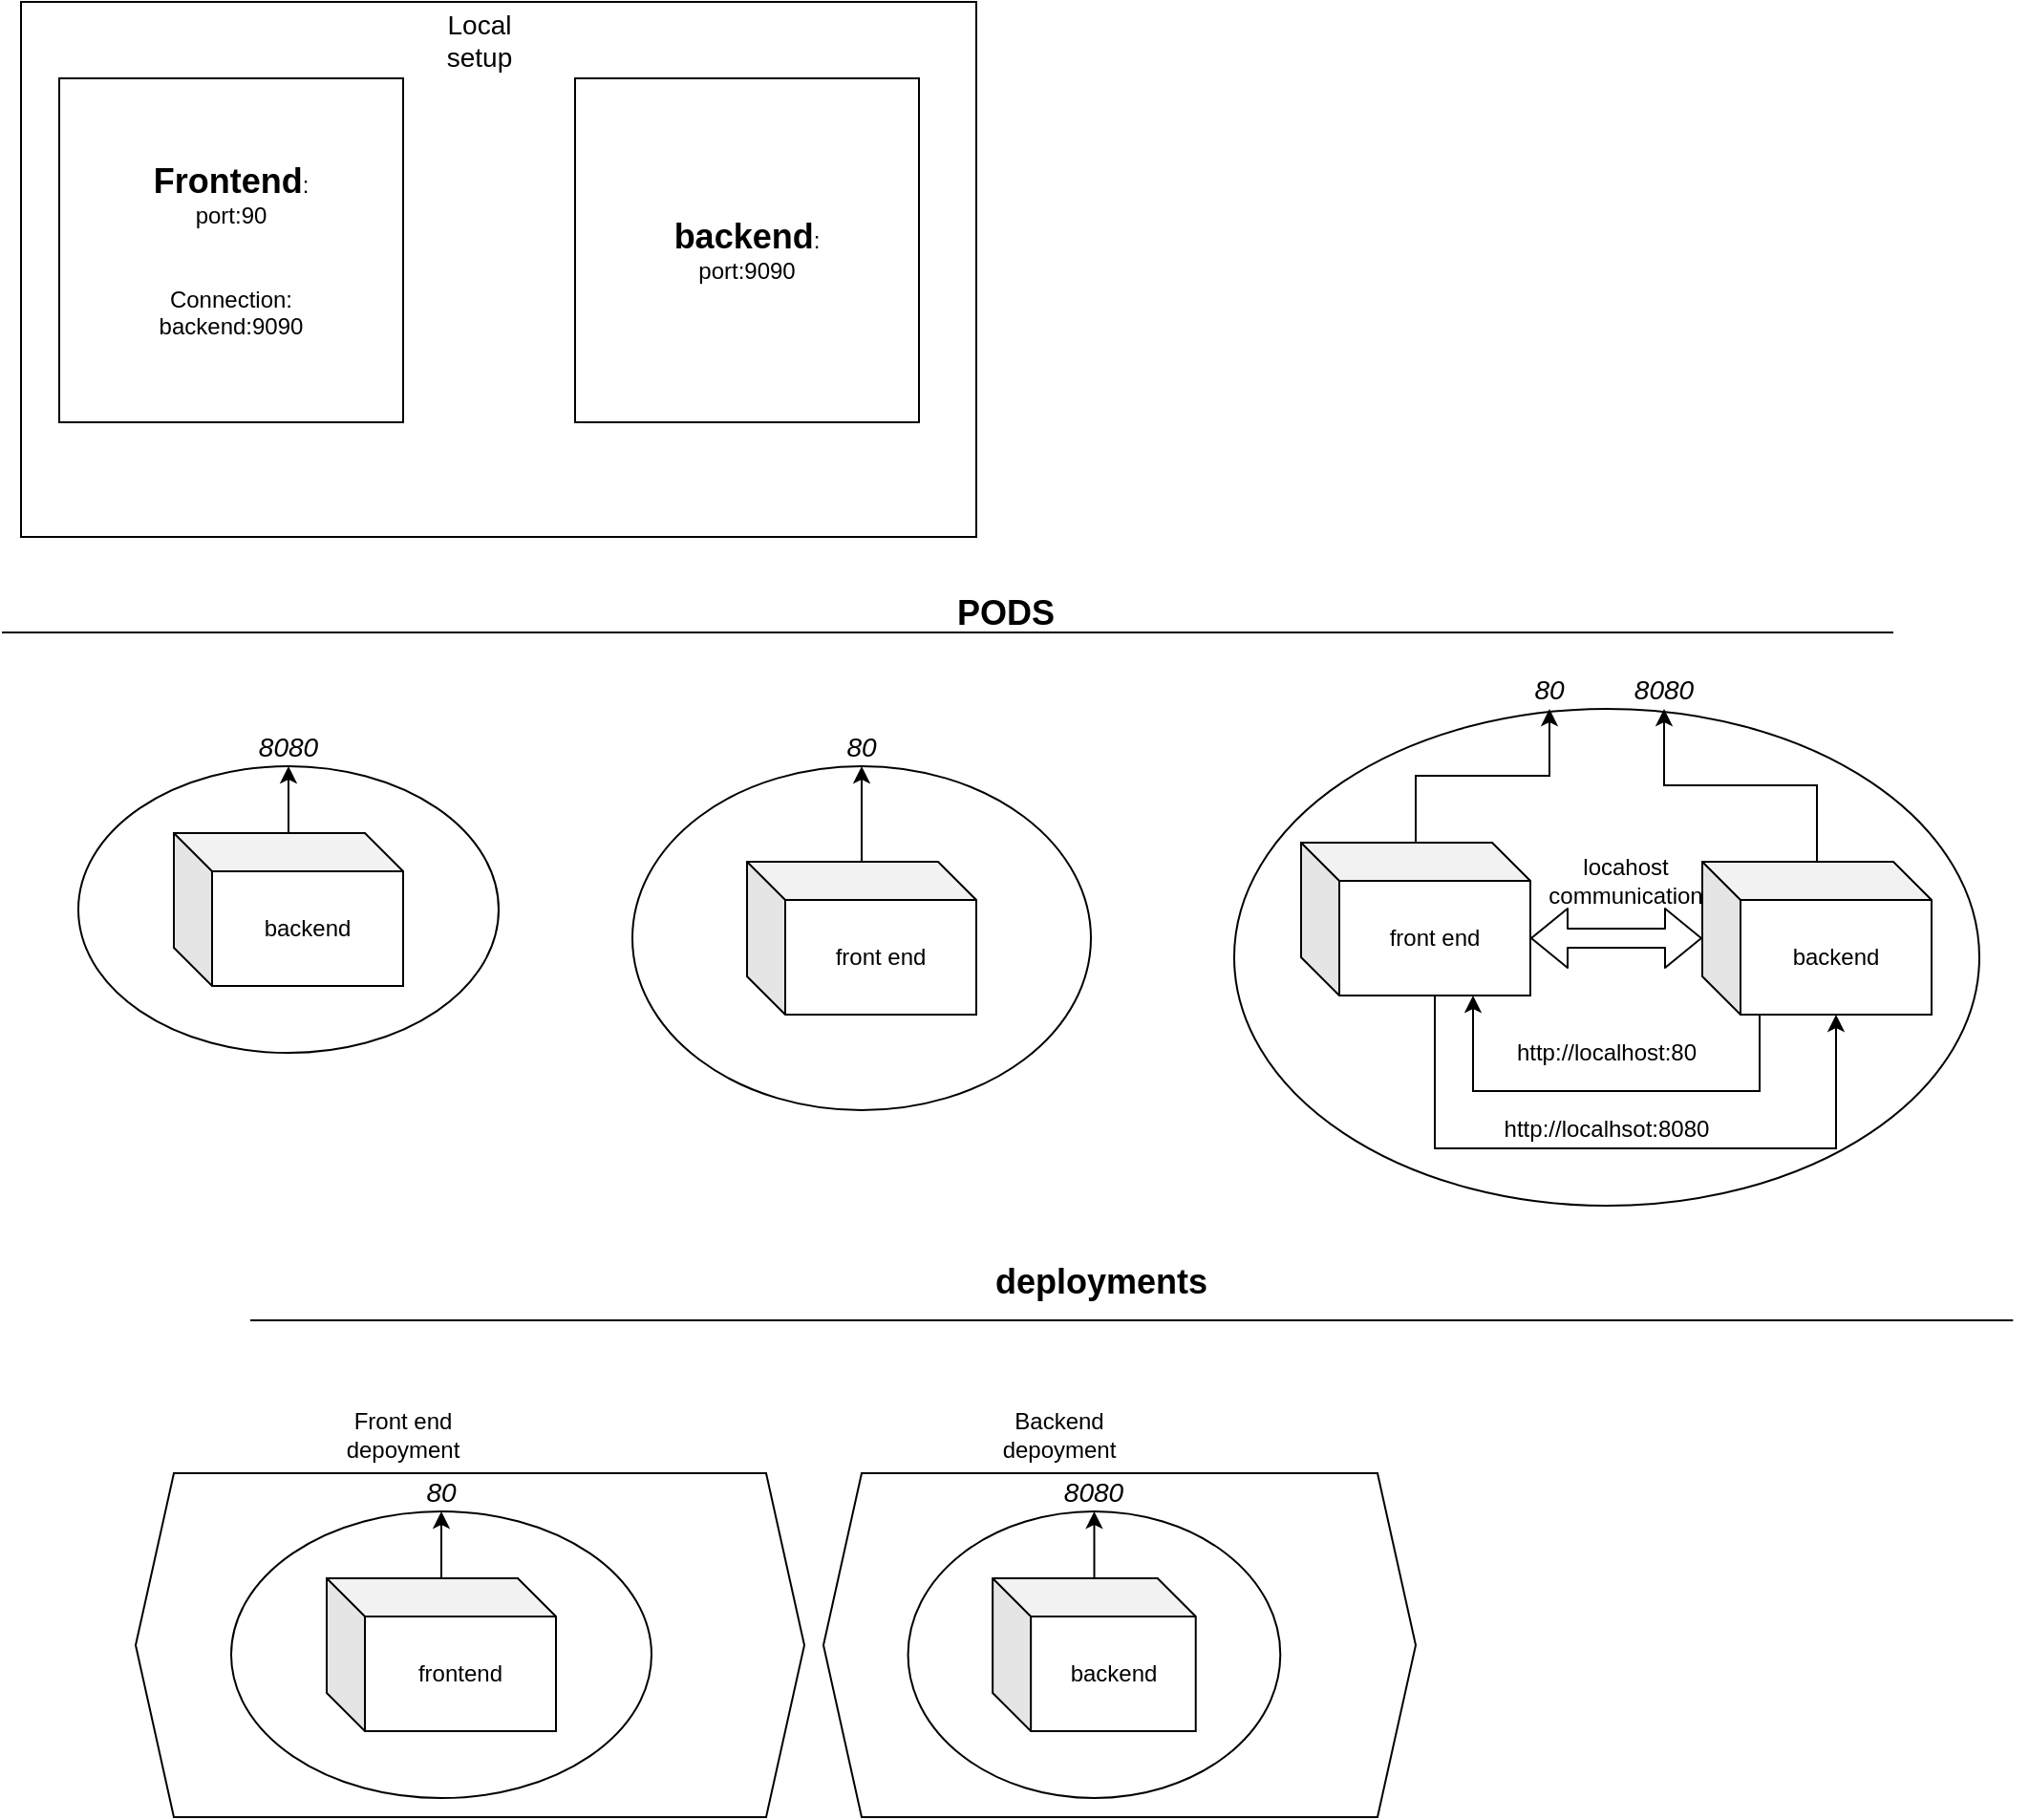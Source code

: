 <mxfile version="13.7.1" type="github"><diagram id="knvnjp4fb-mAIMDnqw92" name="Page-1"><mxGraphModel dx="865" dy="457" grid="1" gridSize="10" guides="1" tooltips="1" connect="1" arrows="1" fold="1" page="1" pageScale="1" pageWidth="850" pageHeight="1100" math="0" shadow="0"><root><mxCell id="0"/><mxCell id="1" parent="0"/><mxCell id="gAOSfzGG5rXRLe3OkL-e-5" value="App in local machine" style="text;html=1;align=center;verticalAlign=middle;resizable=0;points=[];autosize=1;" vertex="1" parent="1"><mxGeometry x="230" y="40" width="130" height="20" as="geometry"/></mxCell><mxCell id="gAOSfzGG5rXRLe3OkL-e-6" value="&lt;b&gt;&lt;font style=&quot;font-size: 18px&quot;&gt;PODS&lt;/font&gt;&lt;/b&gt;" style="text;html=1;align=center;verticalAlign=middle;resizable=0;points=[];autosize=1;" vertex="1" parent="1"><mxGeometry x="560" y="340" width="70" height="20" as="geometry"/></mxCell><mxCell id="gAOSfzGG5rXRLe3OkL-e-24" value="" style="group" vertex="1" connectable="0" parent="1"><mxGeometry x="110" y="410" width="220" height="170" as="geometry"/></mxCell><mxCell id="gAOSfzGG5rXRLe3OkL-e-19" value="" style="group" vertex="1" connectable="0" parent="gAOSfzGG5rXRLe3OkL-e-24"><mxGeometry y="20" width="220" height="150" as="geometry"/></mxCell><mxCell id="gAOSfzGG5rXRLe3OkL-e-18" value="" style="ellipse;whiteSpace=wrap;html=1;" vertex="1" parent="gAOSfzGG5rXRLe3OkL-e-19"><mxGeometry width="220" height="150" as="geometry"/></mxCell><mxCell id="gAOSfzGG5rXRLe3OkL-e-16" value="backend" style="shape=cube;whiteSpace=wrap;html=1;boundedLbl=1;backgroundOutline=1;darkOpacity=0.05;darkOpacity2=0.1;" vertex="1" parent="gAOSfzGG5rXRLe3OkL-e-19"><mxGeometry x="50" y="35" width="120" height="80" as="geometry"/></mxCell><mxCell id="gAOSfzGG5rXRLe3OkL-e-22" value="&lt;i&gt;&lt;font style=&quot;font-size: 14px&quot;&gt;8080&lt;/font&gt;&lt;/i&gt;" style="text;html=1;strokeColor=none;fillColor=none;align=center;verticalAlign=middle;whiteSpace=wrap;rounded=0;" vertex="1" parent="gAOSfzGG5rXRLe3OkL-e-24"><mxGeometry x="90" width="40" height="20" as="geometry"/></mxCell><mxCell id="gAOSfzGG5rXRLe3OkL-e-37" style="edgeStyle=orthogonalEdgeStyle;rounded=0;orthogonalLoop=1;jettySize=auto;html=1;entryX=0.5;entryY=1;entryDx=0;entryDy=0;" edge="1" parent="gAOSfzGG5rXRLe3OkL-e-24" source="gAOSfzGG5rXRLe3OkL-e-16" target="gAOSfzGG5rXRLe3OkL-e-22"><mxGeometry relative="1" as="geometry"/></mxCell><mxCell id="gAOSfzGG5rXRLe3OkL-e-25" value="" style="group" vertex="1" connectable="0" parent="1"><mxGeometry x="400" y="410" width="240" height="200" as="geometry"/></mxCell><mxCell id="gAOSfzGG5rXRLe3OkL-e-20" value="" style="group" vertex="1" connectable="0" parent="gAOSfzGG5rXRLe3OkL-e-25"><mxGeometry y="20" width="240" height="180" as="geometry"/></mxCell><mxCell id="gAOSfzGG5rXRLe3OkL-e-21" value="" style="group" vertex="1" connectable="0" parent="gAOSfzGG5rXRLe3OkL-e-20"><mxGeometry width="240" height="180" as="geometry"/></mxCell><mxCell id="gAOSfzGG5rXRLe3OkL-e-14" value="" style="ellipse;whiteSpace=wrap;html=1;" vertex="1" parent="gAOSfzGG5rXRLe3OkL-e-21"><mxGeometry width="240" height="180" as="geometry"/></mxCell><mxCell id="gAOSfzGG5rXRLe3OkL-e-17" value="front end" style="shape=cube;whiteSpace=wrap;html=1;boundedLbl=1;backgroundOutline=1;darkOpacity=0.05;darkOpacity2=0.1;" vertex="1" parent="gAOSfzGG5rXRLe3OkL-e-21"><mxGeometry x="60" y="50" width="120" height="80" as="geometry"/></mxCell><mxCell id="gAOSfzGG5rXRLe3OkL-e-23" value="&lt;i&gt;&lt;font style=&quot;font-size: 14px&quot;&gt;80&lt;/font&gt;&lt;/i&gt;" style="text;html=1;strokeColor=none;fillColor=none;align=center;verticalAlign=middle;whiteSpace=wrap;rounded=0;" vertex="1" parent="gAOSfzGG5rXRLe3OkL-e-25"><mxGeometry x="100" width="40" height="20" as="geometry"/></mxCell><mxCell id="gAOSfzGG5rXRLe3OkL-e-36" value="" style="group" vertex="1" connectable="0" parent="1"><mxGeometry x="740" y="380" width="390" height="280" as="geometry"/></mxCell><mxCell id="gAOSfzGG5rXRLe3OkL-e-12" value="" style="group" vertex="1" connectable="0" parent="gAOSfzGG5rXRLe3OkL-e-36"><mxGeometry y="20" width="390" height="260" as="geometry"/></mxCell><mxCell id="gAOSfzGG5rXRLe3OkL-e-35" value="" style="group" vertex="1" connectable="0" parent="gAOSfzGG5rXRLe3OkL-e-12"><mxGeometry x="-25" width="390" height="260" as="geometry"/></mxCell><mxCell id="gAOSfzGG5rXRLe3OkL-e-7" value="" style="ellipse;whiteSpace=wrap;html=1;" vertex="1" parent="gAOSfzGG5rXRLe3OkL-e-35"><mxGeometry width="390" height="260" as="geometry"/></mxCell><mxCell id="gAOSfzGG5rXRLe3OkL-e-48" style="edgeStyle=orthogonalEdgeStyle;rounded=0;orthogonalLoop=1;jettySize=auto;html=1;entryX=0;entryY=0;entryDx=70;entryDy=80;entryPerimeter=0;exitX=0;exitY=0;exitDx=70;exitDy=80;exitPerimeter=0;" edge="1" parent="gAOSfzGG5rXRLe3OkL-e-35" source="gAOSfzGG5rXRLe3OkL-e-8" target="gAOSfzGG5rXRLe3OkL-e-11"><mxGeometry relative="1" as="geometry"><Array as="points"><mxPoint x="105" y="230"/><mxPoint x="315" y="230"/></Array></mxGeometry></mxCell><mxCell id="gAOSfzGG5rXRLe3OkL-e-8" value="front end" style="shape=cube;whiteSpace=wrap;html=1;boundedLbl=1;backgroundOutline=1;darkOpacity=0.05;darkOpacity2=0.1;" vertex="1" parent="gAOSfzGG5rXRLe3OkL-e-35"><mxGeometry x="35" y="70" width="120" height="80" as="geometry"/></mxCell><mxCell id="gAOSfzGG5rXRLe3OkL-e-52" style="edgeStyle=orthogonalEdgeStyle;rounded=0;orthogonalLoop=1;jettySize=auto;html=1;entryX=0.75;entryY=1;entryDx=0;entryDy=0;entryPerimeter=0;" edge="1" parent="gAOSfzGG5rXRLe3OkL-e-35" source="gAOSfzGG5rXRLe3OkL-e-11" target="gAOSfzGG5rXRLe3OkL-e-8"><mxGeometry relative="1" as="geometry"><Array as="points"><mxPoint x="275" y="200"/><mxPoint x="125" y="200"/></Array></mxGeometry></mxCell><mxCell id="gAOSfzGG5rXRLe3OkL-e-11" value="backend" style="shape=cube;whiteSpace=wrap;html=1;boundedLbl=1;backgroundOutline=1;darkOpacity=0.05;darkOpacity2=0.1;" vertex="1" parent="gAOSfzGG5rXRLe3OkL-e-35"><mxGeometry x="245" y="80" width="120" height="80" as="geometry"/></mxCell><mxCell id="gAOSfzGG5rXRLe3OkL-e-49" value="http://localhsot:8080" style="text;html=1;strokeColor=none;fillColor=none;align=center;verticalAlign=middle;whiteSpace=wrap;rounded=0;" vertex="1" parent="gAOSfzGG5rXRLe3OkL-e-35"><mxGeometry x="175" y="210" width="40" height="20" as="geometry"/></mxCell><mxCell id="gAOSfzGG5rXRLe3OkL-e-53" value="http://localhost:80" style="text;html=1;strokeColor=none;fillColor=none;align=center;verticalAlign=middle;whiteSpace=wrap;rounded=0;" vertex="1" parent="gAOSfzGG5rXRLe3OkL-e-35"><mxGeometry x="175" y="170" width="40" height="20" as="geometry"/></mxCell><mxCell id="gAOSfzGG5rXRLe3OkL-e-54" value="" style="shape=flexArrow;endArrow=classic;startArrow=classic;html=1;exitX=0;exitY=0;exitDx=120;exitDy=50;exitPerimeter=0;" edge="1" parent="gAOSfzGG5rXRLe3OkL-e-35" source="gAOSfzGG5rXRLe3OkL-e-8" target="gAOSfzGG5rXRLe3OkL-e-11"><mxGeometry width="50" height="50" relative="1" as="geometry"><mxPoint x="225" y="200" as="sourcePoint"/><mxPoint x="275" y="150" as="targetPoint"/></mxGeometry></mxCell><mxCell id="gAOSfzGG5rXRLe3OkL-e-56" value="locahost&lt;br&gt;communication" style="text;html=1;strokeColor=none;fillColor=none;align=center;verticalAlign=middle;whiteSpace=wrap;rounded=0;" vertex="1" parent="gAOSfzGG5rXRLe3OkL-e-35"><mxGeometry x="185" y="80" width="40" height="20" as="geometry"/></mxCell><mxCell id="gAOSfzGG5rXRLe3OkL-e-32" value="&lt;i&gt;&lt;font style=&quot;font-size: 14px&quot;&gt;80&lt;/font&gt;&lt;/i&gt;" style="text;html=1;strokeColor=none;fillColor=none;align=center;verticalAlign=middle;whiteSpace=wrap;rounded=0;" vertex="1" parent="gAOSfzGG5rXRLe3OkL-e-36"><mxGeometry x="120" width="40" height="20" as="geometry"/></mxCell><mxCell id="gAOSfzGG5rXRLe3OkL-e-33" value="&lt;i&gt;&lt;font style=&quot;font-size: 14px&quot;&gt;8080&lt;/font&gt;&lt;/i&gt;" style="text;html=1;strokeColor=none;fillColor=none;align=center;verticalAlign=middle;whiteSpace=wrap;rounded=0;" vertex="1" parent="gAOSfzGG5rXRLe3OkL-e-36"><mxGeometry x="180" width="40" height="20" as="geometry"/></mxCell><mxCell id="gAOSfzGG5rXRLe3OkL-e-40" style="edgeStyle=orthogonalEdgeStyle;rounded=0;orthogonalLoop=1;jettySize=auto;html=1;" edge="1" parent="gAOSfzGG5rXRLe3OkL-e-36" source="gAOSfzGG5rXRLe3OkL-e-8" target="gAOSfzGG5rXRLe3OkL-e-32"><mxGeometry relative="1" as="geometry"/></mxCell><mxCell id="gAOSfzGG5rXRLe3OkL-e-41" style="edgeStyle=orthogonalEdgeStyle;rounded=0;orthogonalLoop=1;jettySize=auto;html=1;entryX=0.5;entryY=1;entryDx=0;entryDy=0;" edge="1" parent="gAOSfzGG5rXRLe3OkL-e-36" source="gAOSfzGG5rXRLe3OkL-e-11" target="gAOSfzGG5rXRLe3OkL-e-33"><mxGeometry relative="1" as="geometry"/></mxCell><mxCell id="gAOSfzGG5rXRLe3OkL-e-38" style="edgeStyle=orthogonalEdgeStyle;rounded=0;orthogonalLoop=1;jettySize=auto;html=1;" edge="1" parent="1" source="gAOSfzGG5rXRLe3OkL-e-17"><mxGeometry relative="1" as="geometry"><mxPoint x="520" y="430.0" as="targetPoint"/></mxGeometry></mxCell><mxCell id="gAOSfzGG5rXRLe3OkL-e-43" value="" style="group" vertex="1" connectable="0" parent="1"><mxGeometry x="80" y="30" width="500" height="280" as="geometry"/></mxCell><mxCell id="gAOSfzGG5rXRLe3OkL-e-13" value="" style="group" vertex="1" connectable="0" parent="gAOSfzGG5rXRLe3OkL-e-43"><mxGeometry width="500" height="280" as="geometry"/></mxCell><mxCell id="gAOSfzGG5rXRLe3OkL-e-3" value="" style="rounded=0;whiteSpace=wrap;html=1;" vertex="1" parent="gAOSfzGG5rXRLe3OkL-e-13"><mxGeometry width="500" height="280" as="geometry"/></mxCell><mxCell id="gAOSfzGG5rXRLe3OkL-e-1" value="&lt;font style=&quot;font-size: 18px&quot;&gt;&lt;b&gt;Frontend&lt;/b&gt;&lt;/font&gt;:&lt;br&gt;port:90&lt;br&gt;&lt;br&gt;&lt;br&gt;Connection:&lt;br&gt;backend:9090" style="whiteSpace=wrap;html=1;aspect=fixed;" vertex="1" parent="gAOSfzGG5rXRLe3OkL-e-13"><mxGeometry x="20" y="40" width="180" height="180" as="geometry"/></mxCell><mxCell id="gAOSfzGG5rXRLe3OkL-e-2" value="&lt;font style=&quot;font-size: 18px&quot;&gt;&lt;b&gt;backend&lt;/b&gt;&lt;/font&gt;:&lt;br&gt;port:9090" style="whiteSpace=wrap;html=1;aspect=fixed;" vertex="1" parent="gAOSfzGG5rXRLe3OkL-e-13"><mxGeometry x="290" y="40" width="180" height="180" as="geometry"/></mxCell><mxCell id="gAOSfzGG5rXRLe3OkL-e-42" value="&lt;font style=&quot;font-size: 14px&quot;&gt;Local setup&lt;/font&gt;" style="text;html=1;strokeColor=none;fillColor=none;align=center;verticalAlign=middle;whiteSpace=wrap;rounded=0;" vertex="1" parent="gAOSfzGG5rXRLe3OkL-e-13"><mxGeometry x="220" y="10" width="40" height="20" as="geometry"/></mxCell><mxCell id="gAOSfzGG5rXRLe3OkL-e-44" value="" style="endArrow=none;html=1;" edge="1" parent="1"><mxGeometry width="50" height="50" relative="1" as="geometry"><mxPoint x="70" y="360" as="sourcePoint"/><mxPoint x="1060" y="360" as="targetPoint"/></mxGeometry></mxCell><mxCell id="gAOSfzGG5rXRLe3OkL-e-46" value="&lt;b&gt;&lt;font style=&quot;font-size: 18px&quot;&gt;deployments&lt;/font&gt;&lt;/b&gt;" style="text;html=1;align=center;verticalAlign=middle;resizable=0;points=[];autosize=1;" vertex="1" parent="1"><mxGeometry x="580" y="690" width="130" height="20" as="geometry"/></mxCell><mxCell id="gAOSfzGG5rXRLe3OkL-e-57" value="" style="endArrow=none;html=1;" edge="1" parent="1"><mxGeometry width="50" height="50" relative="1" as="geometry"><mxPoint x="200" y="720" as="sourcePoint"/><mxPoint x="1122.667" y="720" as="targetPoint"/></mxGeometry></mxCell><mxCell id="gAOSfzGG5rXRLe3OkL-e-69" value="" style="group" vertex="1" connectable="0" parent="1"><mxGeometry x="140" y="770" width="350" height="210" as="geometry"/></mxCell><mxCell id="gAOSfzGG5rXRLe3OkL-e-67" value="" style="group" vertex="1" connectable="0" parent="gAOSfzGG5rXRLe3OkL-e-69"><mxGeometry y="30" width="350" height="180" as="geometry"/></mxCell><mxCell id="gAOSfzGG5rXRLe3OkL-e-47" value="" style="shape=hexagon;perimeter=hexagonPerimeter2;whiteSpace=wrap;html=1;fixedSize=1;" vertex="1" parent="gAOSfzGG5rXRLe3OkL-e-67"><mxGeometry width="350" height="180" as="geometry"/></mxCell><mxCell id="gAOSfzGG5rXRLe3OkL-e-61" value="" style="group" vertex="1" connectable="0" parent="gAOSfzGG5rXRLe3OkL-e-67"><mxGeometry x="50" width="220" height="170" as="geometry"/></mxCell><mxCell id="gAOSfzGG5rXRLe3OkL-e-62" value="" style="group" vertex="1" connectable="0" parent="gAOSfzGG5rXRLe3OkL-e-61"><mxGeometry y="20" width="220" height="150" as="geometry"/></mxCell><mxCell id="gAOSfzGG5rXRLe3OkL-e-63" value="" style="ellipse;whiteSpace=wrap;html=1;" vertex="1" parent="gAOSfzGG5rXRLe3OkL-e-62"><mxGeometry width="220" height="150" as="geometry"/></mxCell><mxCell id="gAOSfzGG5rXRLe3OkL-e-64" value="frontend" style="shape=cube;whiteSpace=wrap;html=1;boundedLbl=1;backgroundOutline=1;darkOpacity=0.05;darkOpacity2=0.1;" vertex="1" parent="gAOSfzGG5rXRLe3OkL-e-62"><mxGeometry x="50" y="35" width="120" height="80" as="geometry"/></mxCell><mxCell id="gAOSfzGG5rXRLe3OkL-e-65" value="&lt;i&gt;&lt;font style=&quot;font-size: 14px&quot;&gt;80&lt;/font&gt;&lt;/i&gt;" style="text;html=1;strokeColor=none;fillColor=none;align=center;verticalAlign=middle;whiteSpace=wrap;rounded=0;" vertex="1" parent="gAOSfzGG5rXRLe3OkL-e-61"><mxGeometry x="90" width="40" height="20" as="geometry"/></mxCell><mxCell id="gAOSfzGG5rXRLe3OkL-e-66" style="edgeStyle=orthogonalEdgeStyle;rounded=0;orthogonalLoop=1;jettySize=auto;html=1;entryX=0.5;entryY=1;entryDx=0;entryDy=0;" edge="1" parent="gAOSfzGG5rXRLe3OkL-e-61" source="gAOSfzGG5rXRLe3OkL-e-64" target="gAOSfzGG5rXRLe3OkL-e-65"><mxGeometry relative="1" as="geometry"/></mxCell><mxCell id="gAOSfzGG5rXRLe3OkL-e-68" value="Front end depoyment" style="text;html=1;strokeColor=none;fillColor=none;align=center;verticalAlign=middle;whiteSpace=wrap;rounded=0;" vertex="1" parent="gAOSfzGG5rXRLe3OkL-e-69"><mxGeometry x="120" width="40" height="20" as="geometry"/></mxCell><mxCell id="gAOSfzGG5rXRLe3OkL-e-70" value="" style="group" vertex="1" connectable="0" parent="1"><mxGeometry x="500" y="770" width="310" height="210" as="geometry"/></mxCell><mxCell id="gAOSfzGG5rXRLe3OkL-e-71" value="" style="group" vertex="1" connectable="0" parent="gAOSfzGG5rXRLe3OkL-e-70"><mxGeometry y="30" width="310" height="180" as="geometry"/></mxCell><mxCell id="gAOSfzGG5rXRLe3OkL-e-72" value="" style="shape=hexagon;perimeter=hexagonPerimeter2;whiteSpace=wrap;html=1;fixedSize=1;" vertex="1" parent="gAOSfzGG5rXRLe3OkL-e-71"><mxGeometry width="310" height="180" as="geometry"/></mxCell><mxCell id="gAOSfzGG5rXRLe3OkL-e-73" value="" style="group" vertex="1" connectable="0" parent="gAOSfzGG5rXRLe3OkL-e-71"><mxGeometry x="44.286" width="194.857" height="170" as="geometry"/></mxCell><mxCell id="gAOSfzGG5rXRLe3OkL-e-74" value="" style="group" vertex="1" connectable="0" parent="gAOSfzGG5rXRLe3OkL-e-73"><mxGeometry y="20" width="194.857" height="150" as="geometry"/></mxCell><mxCell id="gAOSfzGG5rXRLe3OkL-e-75" value="" style="ellipse;whiteSpace=wrap;html=1;" vertex="1" parent="gAOSfzGG5rXRLe3OkL-e-74"><mxGeometry width="194.857" height="150" as="geometry"/></mxCell><mxCell id="gAOSfzGG5rXRLe3OkL-e-76" value="backend" style="shape=cube;whiteSpace=wrap;html=1;boundedLbl=1;backgroundOutline=1;darkOpacity=0.05;darkOpacity2=0.1;" vertex="1" parent="gAOSfzGG5rXRLe3OkL-e-74"><mxGeometry x="44.286" y="35" width="106.286" height="80" as="geometry"/></mxCell><mxCell id="gAOSfzGG5rXRLe3OkL-e-77" value="&lt;i&gt;&lt;font style=&quot;font-size: 14px&quot;&gt;8080&lt;/font&gt;&lt;/i&gt;" style="text;html=1;strokeColor=none;fillColor=none;align=center;verticalAlign=middle;whiteSpace=wrap;rounded=0;" vertex="1" parent="gAOSfzGG5rXRLe3OkL-e-73"><mxGeometry x="79.714" width="35.429" height="20" as="geometry"/></mxCell><mxCell id="gAOSfzGG5rXRLe3OkL-e-78" style="edgeStyle=orthogonalEdgeStyle;rounded=0;orthogonalLoop=1;jettySize=auto;html=1;entryX=0.5;entryY=1;entryDx=0;entryDy=0;" edge="1" parent="gAOSfzGG5rXRLe3OkL-e-73" source="gAOSfzGG5rXRLe3OkL-e-76" target="gAOSfzGG5rXRLe3OkL-e-77"><mxGeometry relative="1" as="geometry"/></mxCell><mxCell id="gAOSfzGG5rXRLe3OkL-e-79" value="Backend depoyment" style="text;html=1;strokeColor=none;fillColor=none;align=center;verticalAlign=middle;whiteSpace=wrap;rounded=0;" vertex="1" parent="gAOSfzGG5rXRLe3OkL-e-70"><mxGeometry x="106.286" width="35.429" height="20" as="geometry"/></mxCell></root></mxGraphModel></diagram></mxfile>